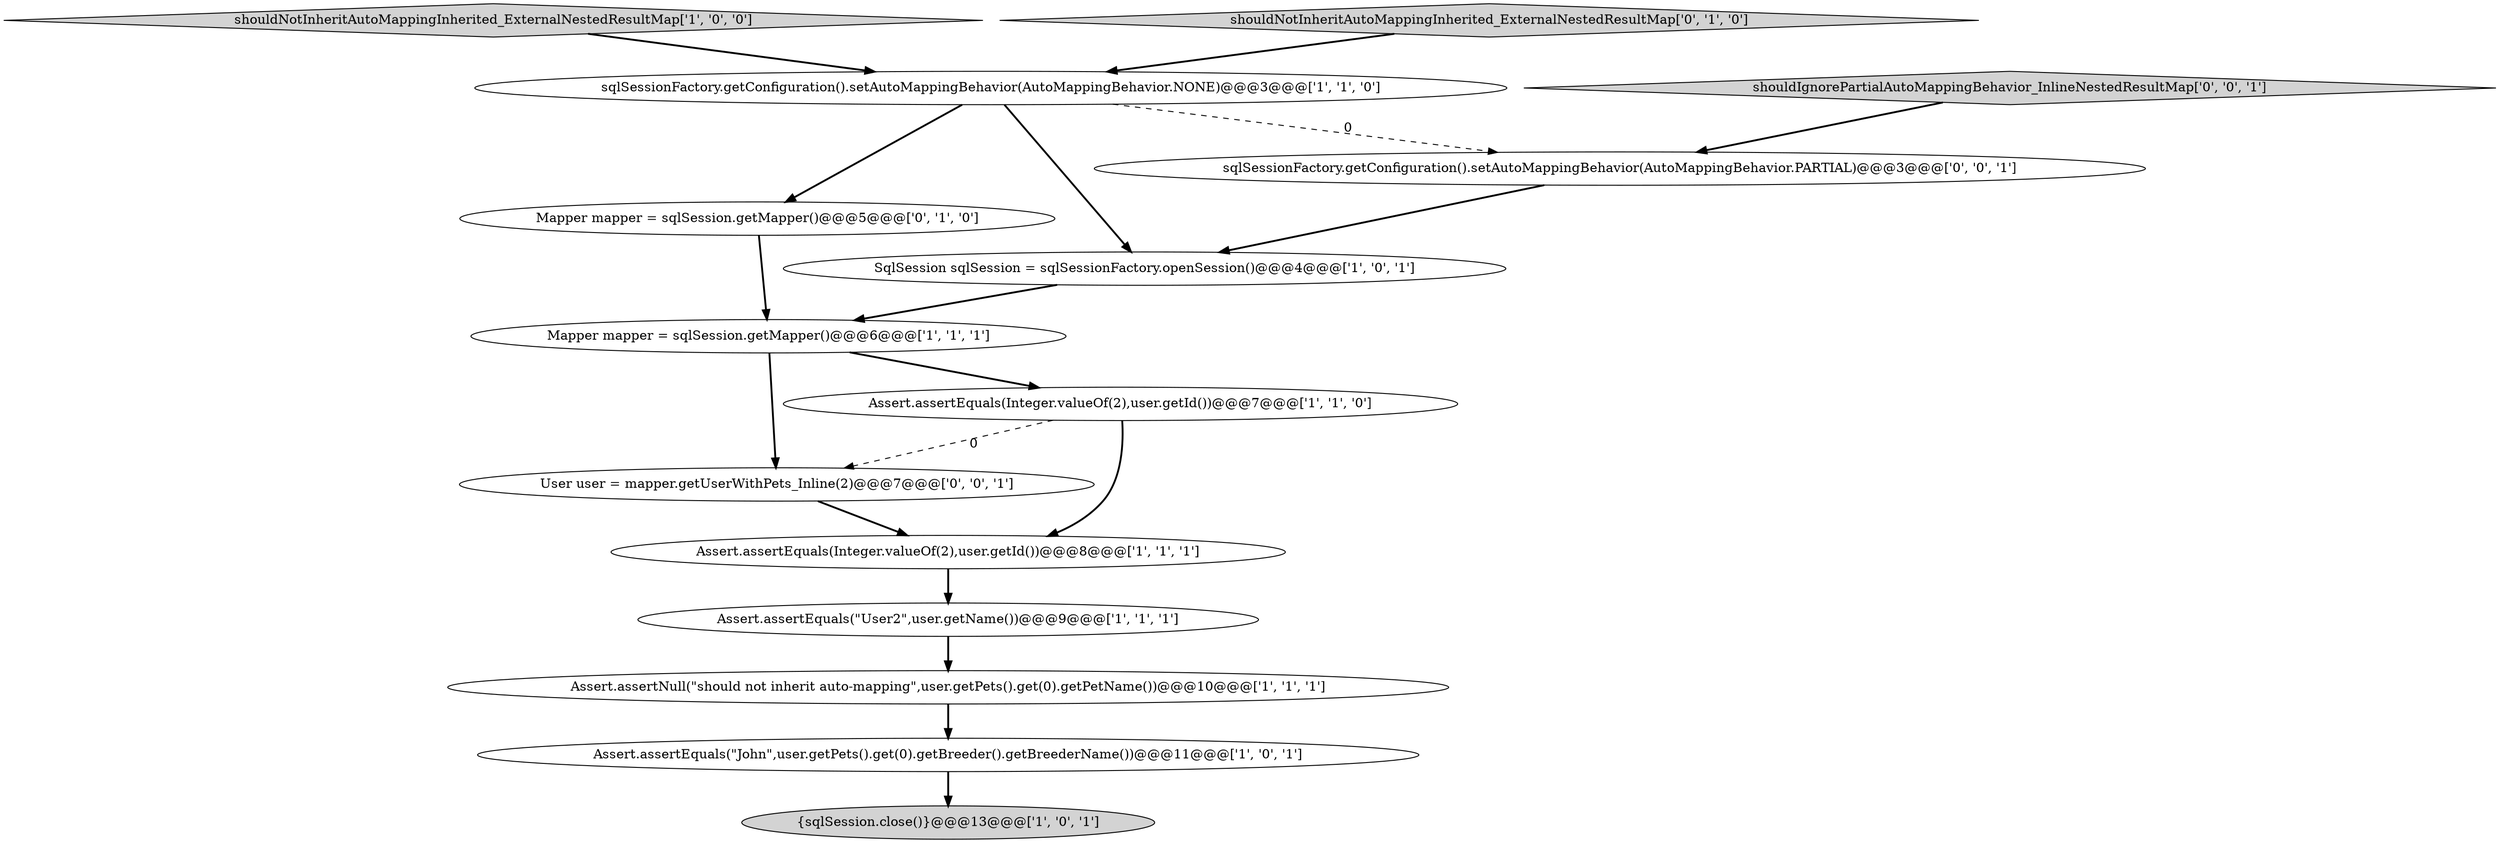 digraph {
10 [style = filled, label = "Mapper mapper = sqlSession.getMapper()@@@5@@@['0', '1', '0']", fillcolor = white, shape = ellipse image = "AAA0AAABBB2BBB"];
3 [style = filled, label = "{sqlSession.close()}@@@13@@@['1', '0', '1']", fillcolor = lightgray, shape = ellipse image = "AAA0AAABBB1BBB"];
13 [style = filled, label = "User user = mapper.getUserWithPets_Inline(2)@@@7@@@['0', '0', '1']", fillcolor = white, shape = ellipse image = "AAA0AAABBB3BBB"];
6 [style = filled, label = "sqlSessionFactory.getConfiguration().setAutoMappingBehavior(AutoMappingBehavior.NONE)@@@3@@@['1', '1', '0']", fillcolor = white, shape = ellipse image = "AAA0AAABBB1BBB"];
8 [style = filled, label = "Assert.assertEquals(Integer.valueOf(2),user.getId())@@@8@@@['1', '1', '1']", fillcolor = white, shape = ellipse image = "AAA0AAABBB1BBB"];
1 [style = filled, label = "SqlSession sqlSession = sqlSessionFactory.openSession()@@@4@@@['1', '0', '1']", fillcolor = white, shape = ellipse image = "AAA0AAABBB1BBB"];
4 [style = filled, label = "Assert.assertEquals(Integer.valueOf(2),user.getId())@@@7@@@['1', '1', '0']", fillcolor = white, shape = ellipse image = "AAA0AAABBB1BBB"];
9 [style = filled, label = "Assert.assertEquals(\"User2\",user.getName())@@@9@@@['1', '1', '1']", fillcolor = white, shape = ellipse image = "AAA0AAABBB1BBB"];
7 [style = filled, label = "shouldNotInheritAutoMappingInherited_ExternalNestedResultMap['1', '0', '0']", fillcolor = lightgray, shape = diamond image = "AAA0AAABBB1BBB"];
12 [style = filled, label = "shouldIgnorePartialAutoMappingBehavior_InlineNestedResultMap['0', '0', '1']", fillcolor = lightgray, shape = diamond image = "AAA0AAABBB3BBB"];
5 [style = filled, label = "Assert.assertEquals(\"John\",user.getPets().get(0).getBreeder().getBreederName())@@@11@@@['1', '0', '1']", fillcolor = white, shape = ellipse image = "AAA0AAABBB1BBB"];
0 [style = filled, label = "Assert.assertNull(\"should not inherit auto-mapping\",user.getPets().get(0).getPetName())@@@10@@@['1', '1', '1']", fillcolor = white, shape = ellipse image = "AAA0AAABBB1BBB"];
14 [style = filled, label = "sqlSessionFactory.getConfiguration().setAutoMappingBehavior(AutoMappingBehavior.PARTIAL)@@@3@@@['0', '0', '1']", fillcolor = white, shape = ellipse image = "AAA0AAABBB3BBB"];
11 [style = filled, label = "shouldNotInheritAutoMappingInherited_ExternalNestedResultMap['0', '1', '0']", fillcolor = lightgray, shape = diamond image = "AAA0AAABBB2BBB"];
2 [style = filled, label = "Mapper mapper = sqlSession.getMapper()@@@6@@@['1', '1', '1']", fillcolor = white, shape = ellipse image = "AAA0AAABBB1BBB"];
5->3 [style = bold, label=""];
4->8 [style = bold, label=""];
6->1 [style = bold, label=""];
12->14 [style = bold, label=""];
10->2 [style = bold, label=""];
1->2 [style = bold, label=""];
9->0 [style = bold, label=""];
13->8 [style = bold, label=""];
2->13 [style = bold, label=""];
6->14 [style = dashed, label="0"];
4->13 [style = dashed, label="0"];
2->4 [style = bold, label=""];
6->10 [style = bold, label=""];
14->1 [style = bold, label=""];
7->6 [style = bold, label=""];
11->6 [style = bold, label=""];
0->5 [style = bold, label=""];
8->9 [style = bold, label=""];
}
